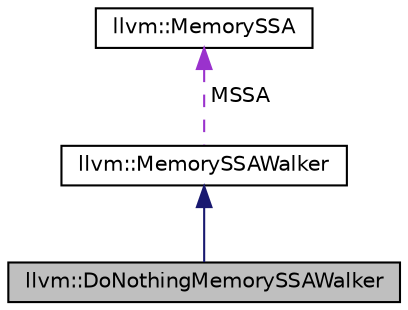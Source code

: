 digraph "llvm::DoNothingMemorySSAWalker"
{
 // LATEX_PDF_SIZE
  bgcolor="transparent";
  edge [fontname="Helvetica",fontsize="10",labelfontname="Helvetica",labelfontsize="10"];
  node [fontname="Helvetica",fontsize="10",shape="box"];
  Node1 [label="llvm::DoNothingMemorySSAWalker",height=0.2,width=0.4,color="black", fillcolor="grey75", style="filled", fontcolor="black",tooltip="A MemorySSAWalker that does no alias queries, or anything else."];
  Node2 -> Node1 [dir="back",color="midnightblue",fontsize="10",style="solid",fontname="Helvetica"];
  Node2 [label="llvm::MemorySSAWalker",height=0.2,width=0.4,color="black",URL="$classllvm_1_1MemorySSAWalker.html",tooltip="This is the generic walker interface for walkers of MemorySSA."];
  Node3 -> Node2 [dir="back",color="darkorchid3",fontsize="10",style="dashed",label=" MSSA" ,fontname="Helvetica"];
  Node3 [label="llvm::MemorySSA",height=0.2,width=0.4,color="black",URL="$classllvm_1_1MemorySSA.html",tooltip="Encapsulates MemorySSA, including all data associated with memory accesses."];
}
